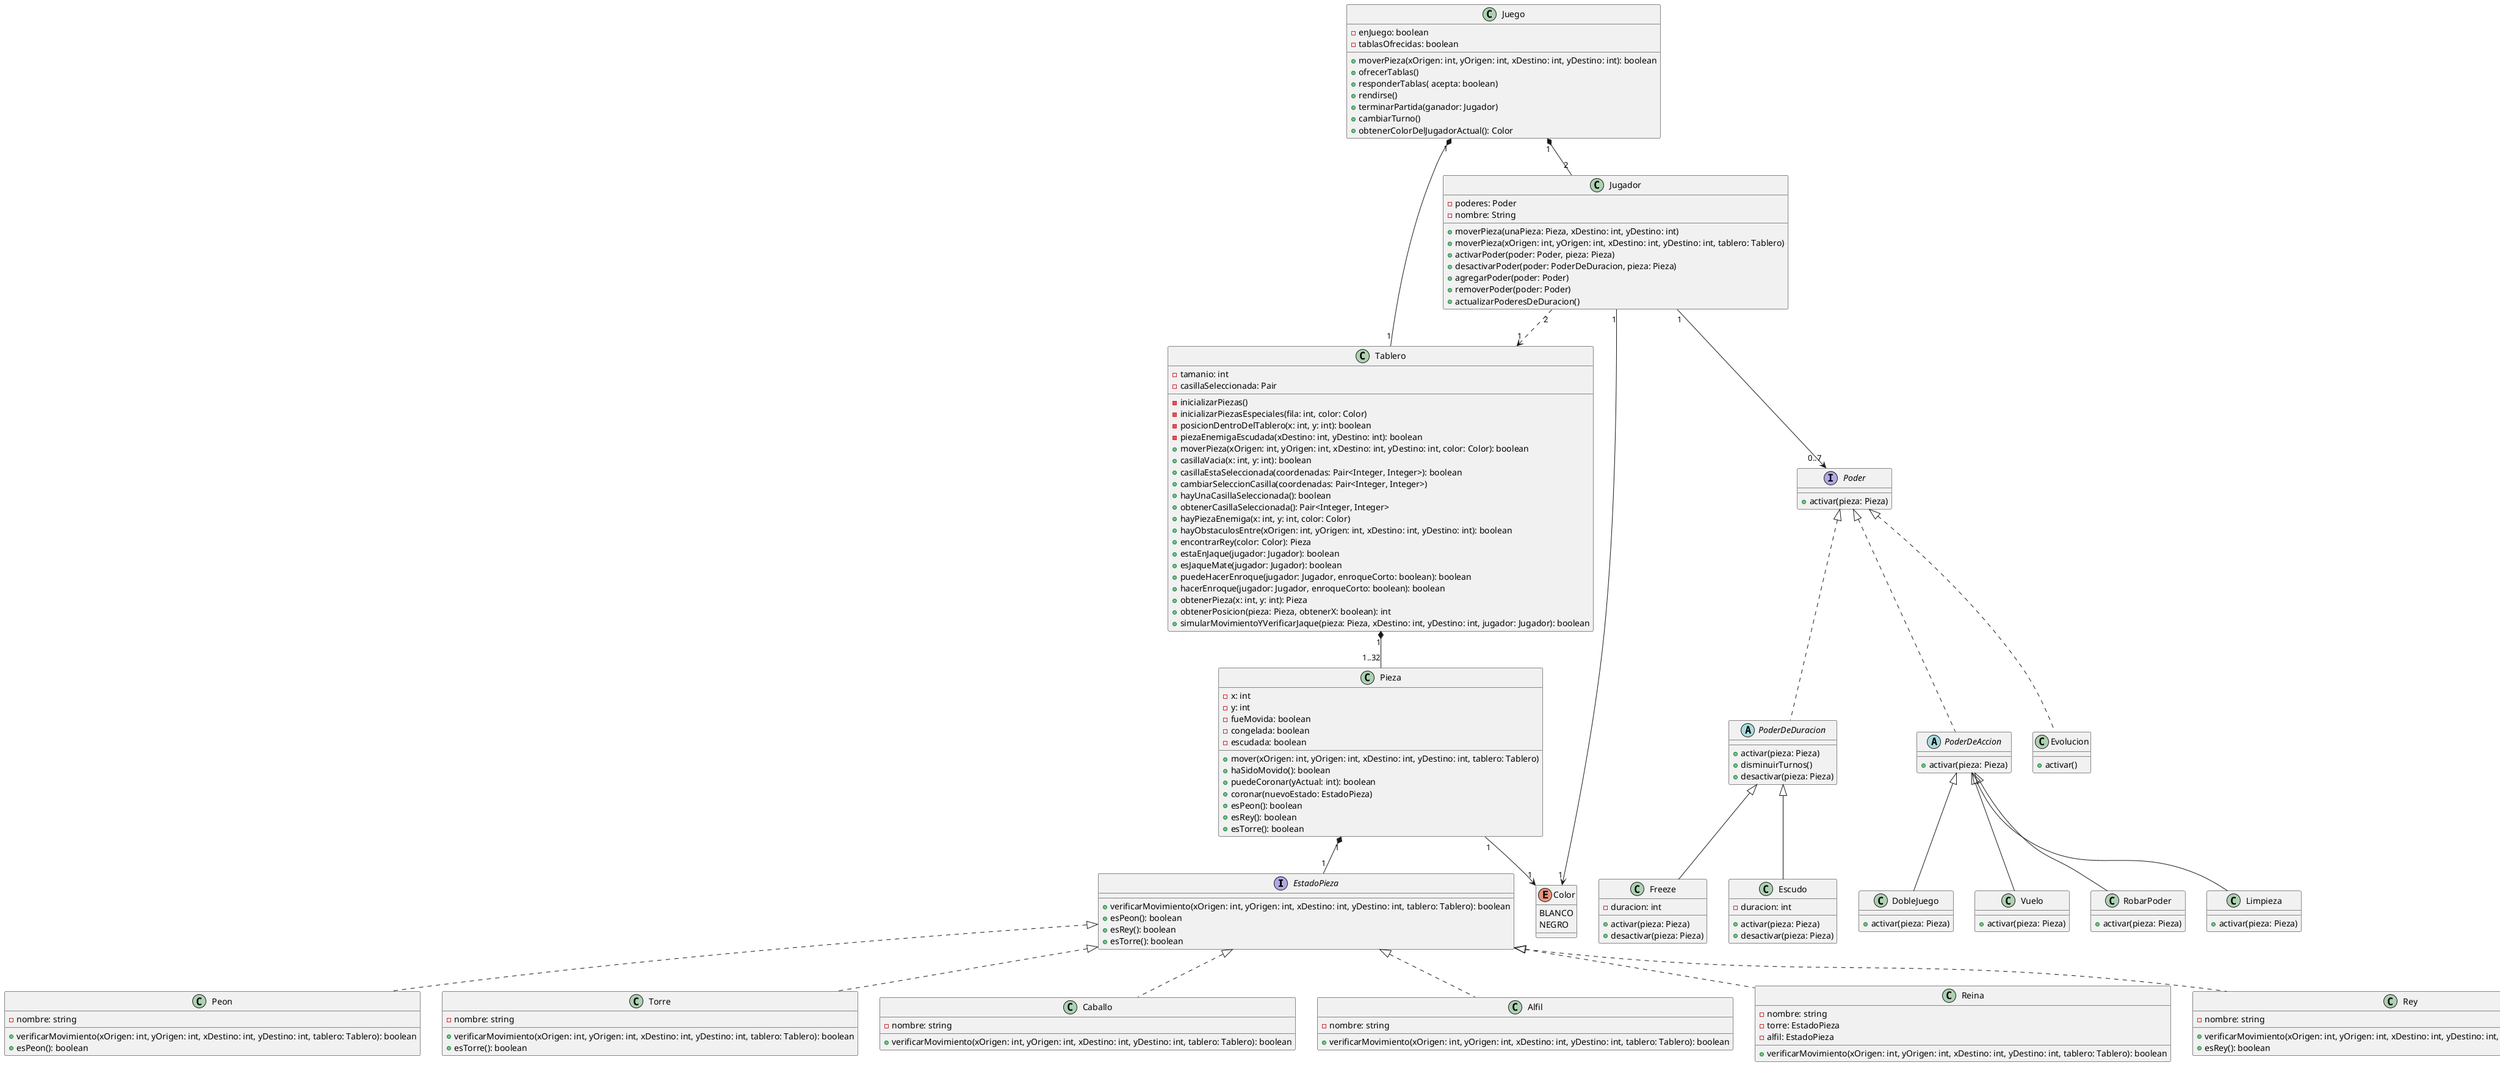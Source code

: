 @startuml
'https://plantuml.com/class-diagram

interface EstadoPieza{
    + verificarMovimiento(xOrigen: int, yOrigen: int, xDestino: int, yDestino: int, tablero: Tablero): boolean
    + esPeon(): boolean
    + esRey(): boolean
    + esTorre(): boolean
}

class Peon implements EstadoPieza{
    - nombre: string
    + verificarMovimiento(xOrigen: int, yOrigen: int, xDestino: int, yDestino: int, tablero: Tablero): boolean
    + esPeon(): boolean
}

class Torre implements EstadoPieza{
    - nombre: string
    + verificarMovimiento(xOrigen: int, yOrigen: int, xDestino: int, yDestino: int, tablero: Tablero): boolean
    + esTorre(): boolean
}

class Caballo implements EstadoPieza{
    - nombre: string
    + verificarMovimiento(xOrigen: int, yOrigen: int, xDestino: int, yDestino: int, tablero: Tablero): boolean
}

class Alfil implements EstadoPieza{
    - nombre: string
    + verificarMovimiento(xOrigen: int, yOrigen: int, xDestino: int, yDestino: int, tablero: Tablero): boolean
}

class Reina implements EstadoPieza{
    - nombre: string
    - torre: EstadoPieza
    - alfil: EstadoPieza
    + verificarMovimiento(xOrigen: int, yOrigen: int, xDestino: int, yDestino: int, tablero: Tablero): boolean
}

class Rey implements EstadoPieza{
    - nombre: string
    + verificarMovimiento(xOrigen: int, yOrigen: int, xDestino: int, yDestino: int, tablero: Tablero): boolean
    + esRey(): boolean
}

enum Color {
    BLANCO
    NEGRO
}

class Pieza{
    - x: int
    - y: int
    - fueMovida: boolean
    - congelada: boolean
    - escudada: boolean
    + mover(xOrigen: int, yOrigen: int, xDestino: int, yDestino: int, tablero: Tablero)
    + haSidoMovido(): boolean
    + puedeCoronar(yActual: int): boolean
    + coronar(nuevoEstado: EstadoPieza)
    + esPeon(): boolean
    + esRey(): boolean
    + esTorre(): boolean
}

class Tablero{
    - tamanio: int
    - casillaSeleccionada: Pair
    - inicializarPiezas()
    - inicializarPiezasEspeciales(fila: int, color: Color)
    - posicionDentroDelTablero(x: int, y: int): boolean
    - piezaEnemigaEscudada(xDestino: int, yDestino: int): boolean
    + moverPieza(xOrigen: int, yOrigen: int, xDestino: int, yDestino: int, color: Color): boolean
    + casillaVacia(x: int, y: int): boolean
    + casillaEstaSeleccionada(coordenadas: Pair<Integer, Integer>): boolean
    + cambiarSeleccionCasilla(coordenadas: Pair<Integer, Integer>)
    + hayUnaCasillaSeleccionada(): boolean
    + obtenerCasillaSeleccionada(): Pair<Integer, Integer>
    + hayPiezaEnemiga(x: int, y: int, color: Color)
    + hayObstaculosEntre(xOrigen: int, yOrigen: int, xDestino: int, yDestino: int): boolean
    + encontrarRey(color: Color): Pieza
    + estaEnJaque(jugador: Jugador): boolean
    + esJaqueMate(jugador: Jugador): boolean
    + puedeHacerEnroque(jugador: Jugador, enroqueCorto: boolean): boolean
    + hacerEnroque(jugador: Jugador, enroqueCorto: boolean): boolean
    + obtenerPieza(x: int, y: int): Pieza
    + obtenerPosicion(pieza: Pieza, obtenerX: boolean): int
    + simularMovimientoYVerificarJaque(pieza: Pieza, xDestino: int, yDestino: int, jugador: Jugador): boolean
}

Jugador "2"..>"1" Tablero

Jugador "1"-->"1" Color

Pieza "1"-->"1" Color

Tablero "1"*--"1..32" Pieza

Pieza "1"*--"1" EstadoPieza

Jugador "1"-->"0..7" Poder

Juego "1"*--"2" Jugador
Juego "1"*--"1" Tablero

class Jugador{
    -poderes: Poder
    + moverPieza(unaPieza: Pieza, xDestino: int, yDestino: int)
}


interface Poder{
    + activar(pieza: Pieza)
}

abstract class PoderDeDuracion implements Poder {
    + activar(pieza: Pieza)
    + disminuirTurnos()
    + desactivar(pieza: Pieza)
}

abstract class PoderDeAccion implements Poder {
    + activar(pieza: Pieza)
}


class Freeze extends PoderDeDuracion{
    - duracion: int
    + activar(pieza: Pieza)
    + desactivar(pieza: Pieza)
}

class Escudo extends PoderDeDuracion{
    - duracion: int
    + activar(pieza: Pieza)
    + desactivar(pieza: Pieza)
}

class DobleJuego extends PoderDeAccion{
    + activar(pieza: Pieza)
}

class Vuelo extends PoderDeAccion{
    + activar(pieza: Pieza)
}

class RobarPoder extends PoderDeAccion{
    + activar(pieza: Pieza)
}

class Limpieza extends PoderDeAccion{
    + activar(pieza: Pieza)
}

class Evolucion implements Poder{
    + activar()
}

class Jugador{
    - nombre: String
    + moverPieza(xOrigen: int, yOrigen: int, xDestino: int, yDestino: int, tablero: Tablero)
    + activarPoder(poder: Poder, pieza: Pieza)
    + desactivarPoder(poder: PoderDeDuracion, pieza: Pieza)
    + agregarPoder(poder: Poder)
    + removerPoder(poder: Poder)
    + actualizarPoderesDeDuracion()
}

class Juego{
    - enJuego: boolean
    - tablasOfrecidas: boolean
    + moverPieza(xOrigen: int, yOrigen: int, xDestino: int, yDestino: int): boolean
    + ofrecerTablas()
    + responderTablas( acepta: boolean)
    + rendirse()
    + terminarPartida(ganador: Jugador)
    + cambiarTurno()
    + obtenerColorDelJugadorActual(): Color
}

@enduml
